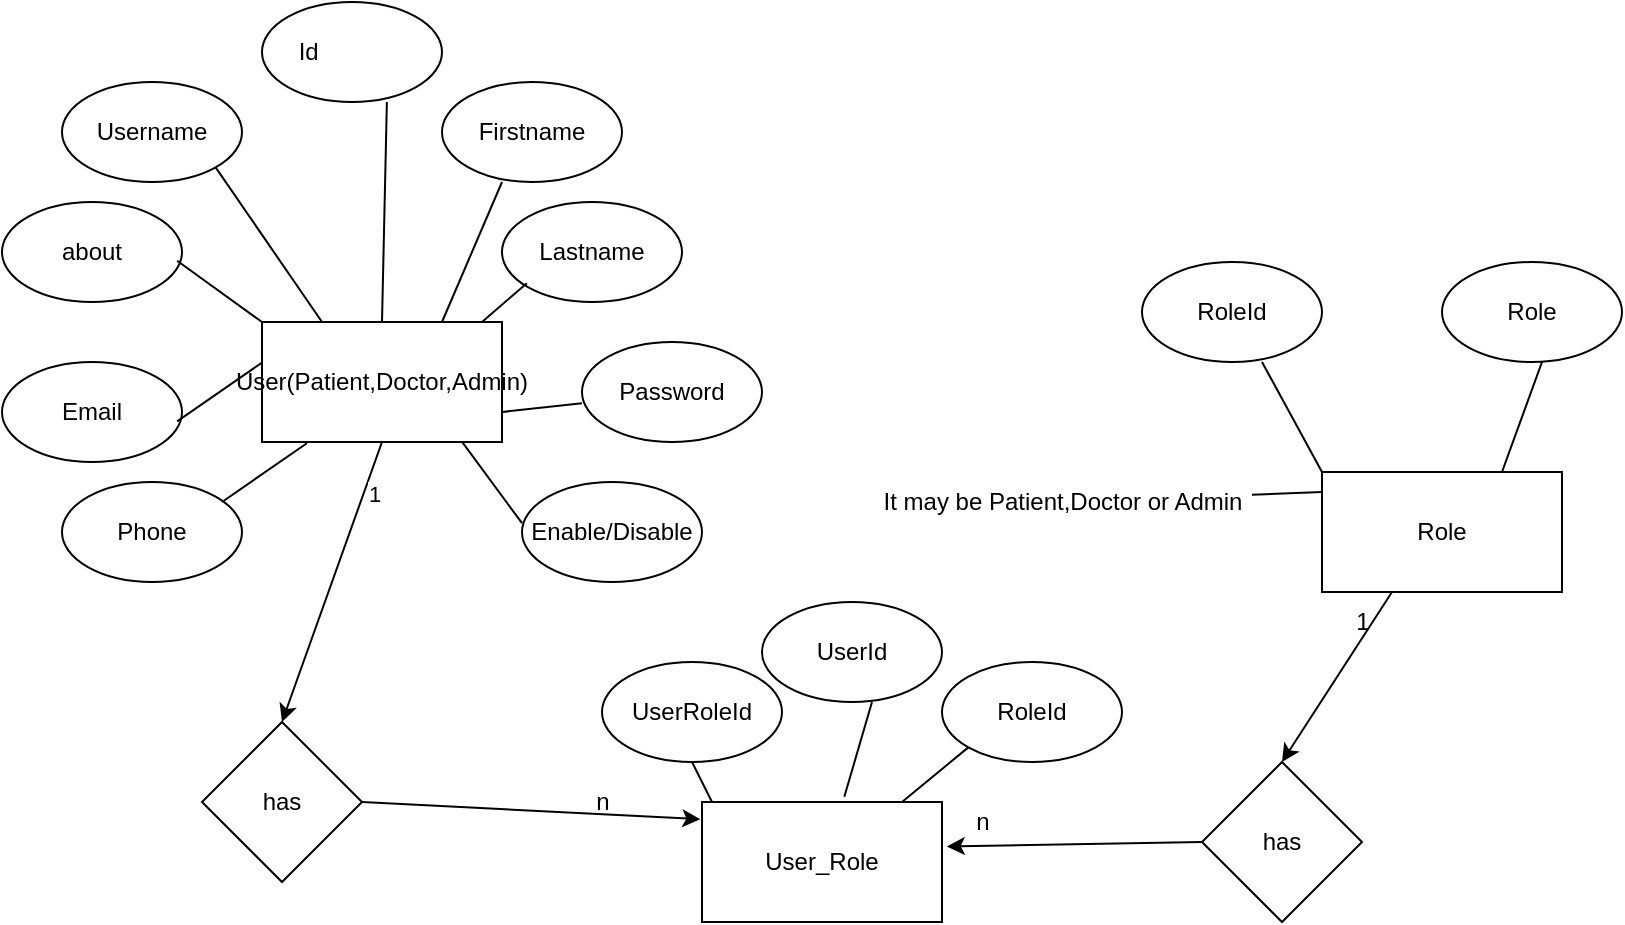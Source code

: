 <mxfile version="17.1.0" type="device"><diagram id="QaRPHgfGVRWJ7fYw5y_X" name="Page-1"><mxGraphModel dx="1888" dy="1679" grid="1" gridSize="10" guides="1" tooltips="1" connect="1" arrows="1" fold="1" page="1" pageScale="1" pageWidth="850" pageHeight="1100" math="0" shadow="0"><root><mxCell id="0"/><mxCell id="1" parent="0"/><mxCell id="-lFOg_TpVlEy9PWDVUpN-1" value="User(Patient,Doctor,Admin)" style="rounded=0;whiteSpace=wrap;html=1;" parent="1" vertex="1"><mxGeometry x="-700" y="-420" width="120" height="60" as="geometry"/></mxCell><mxCell id="kfWsiHYLNVQEBctO5Vd8-1" value="Username" style="ellipse;whiteSpace=wrap;html=1;" parent="1" vertex="1"><mxGeometry x="-800" y="-540" width="90" height="50" as="geometry"/></mxCell><mxCell id="kfWsiHYLNVQEBctO5Vd8-2" value="about" style="ellipse;whiteSpace=wrap;html=1;" parent="1" vertex="1"><mxGeometry x="-830" y="-480" width="90" height="50" as="geometry"/></mxCell><mxCell id="kfWsiHYLNVQEBctO5Vd8-3" value="Lastname" style="ellipse;whiteSpace=wrap;html=1;" parent="1" vertex="1"><mxGeometry x="-580" y="-480" width="90" height="50" as="geometry"/></mxCell><mxCell id="kfWsiHYLNVQEBctO5Vd8-4" value="Id&lt;span style=&quot;white-space: pre&quot;&gt;&#9;&lt;/span&gt;&lt;span style=&quot;white-space: pre&quot;&gt;&#9;&lt;/span&gt;" style="ellipse;whiteSpace=wrap;html=1;" parent="1" vertex="1"><mxGeometry x="-700" y="-580" width="90" height="50" as="geometry"/></mxCell><mxCell id="kfWsiHYLNVQEBctO5Vd8-5" value="Firstname" style="ellipse;whiteSpace=wrap;html=1;" parent="1" vertex="1"><mxGeometry x="-610" y="-540" width="90" height="50" as="geometry"/></mxCell><mxCell id="kfWsiHYLNVQEBctO5Vd8-8" value="Email&lt;span style=&quot;color: rgba(0 , 0 , 0 , 0) ; font-family: monospace ; font-size: 0px&quot;&gt;%3CmxGraphModel%3E%3Croot%3E%3CmxCell%20id%3D%220%22%2F%3E%3CmxCell%20id%3D%221%22%20parent%3D%220%22%2F%3E%3CmxCell%20id%3D%222%22%20value%3D%22%22%20style%3D%22ellipse%3BwhiteSpace%3Dwrap%3Bhtml%3D1%3B%22%20vertex%3D%221%22%20parent%3D%221%22%3E%3CmxGeometry%20x%3D%22-760%22%20y%3D%22-550%22%20width%3D%2290%22%20height%3D%2250%22%20as%3D%22geometry%22%2F%3E%3C%2FmxCell%3E%3C%2Froot%3E%3C%2FmxGraphModel%3E&lt;/span&gt;" style="ellipse;whiteSpace=wrap;html=1;" parent="1" vertex="1"><mxGeometry x="-830" y="-400" width="90" height="50" as="geometry"/></mxCell><mxCell id="kfWsiHYLNVQEBctO5Vd8-9" value="Password" style="ellipse;whiteSpace=wrap;html=1;" parent="1" vertex="1"><mxGeometry x="-540" y="-410" width="90" height="50" as="geometry"/></mxCell><mxCell id="kfWsiHYLNVQEBctO5Vd8-10" value="Phone" style="ellipse;whiteSpace=wrap;html=1;" parent="1" vertex="1"><mxGeometry x="-800" y="-340" width="90" height="50" as="geometry"/></mxCell><mxCell id="kfWsiHYLNVQEBctO5Vd8-11" value="Enable/Disable" style="ellipse;whiteSpace=wrap;html=1;" parent="1" vertex="1"><mxGeometry x="-570" y="-340" width="90" height="50" as="geometry"/></mxCell><mxCell id="kfWsiHYLNVQEBctO5Vd8-12" value="" style="endArrow=none;html=1;rounded=0;entryX=0.187;entryY=1.01;entryDx=0;entryDy=0;entryPerimeter=0;" parent="1" target="-lFOg_TpVlEy9PWDVUpN-1" edge="1"><mxGeometry width="50" height="50" relative="1" as="geometry"><mxPoint x="-720" y="-330" as="sourcePoint"/><mxPoint x="-670" y="-380" as="targetPoint"/></mxGeometry></mxCell><mxCell id="kfWsiHYLNVQEBctO5Vd8-13" value="" style="endArrow=none;html=1;rounded=0;entryX=0;entryY=0;entryDx=0;entryDy=0;" parent="1" target="-lFOg_TpVlEy9PWDVUpN-1" edge="1"><mxGeometry width="50" height="50" relative="1" as="geometry"><mxPoint x="-742.44" y="-450.6" as="sourcePoint"/><mxPoint x="-700" y="-480.0" as="targetPoint"/></mxGeometry></mxCell><mxCell id="kfWsiHYLNVQEBctO5Vd8-14" value="" style="endArrow=none;html=1;rounded=0;entryX=0.187;entryY=1.01;entryDx=0;entryDy=0;entryPerimeter=0;" parent="1" edge="1"><mxGeometry width="50" height="50" relative="1" as="geometry"><mxPoint x="-742.44" y="-370.3" as="sourcePoint"/><mxPoint x="-700" y="-399.7" as="targetPoint"/></mxGeometry></mxCell><mxCell id="kfWsiHYLNVQEBctO5Vd8-15" value="" style="endArrow=none;html=1;rounded=0;entryX=0.25;entryY=0;entryDx=0;entryDy=0;exitX=1;exitY=1;exitDx=0;exitDy=0;" parent="1" source="kfWsiHYLNVQEBctO5Vd8-1" target="-lFOg_TpVlEy9PWDVUpN-1" edge="1"><mxGeometry width="50" height="50" relative="1" as="geometry"><mxPoint x="-730" y="-500" as="sourcePoint"/><mxPoint x="-687.56" y="-519.4" as="targetPoint"/></mxGeometry></mxCell><mxCell id="kfWsiHYLNVQEBctO5Vd8-16" value="" style="endArrow=none;html=1;rounded=0;entryX=0.187;entryY=1.01;entryDx=0;entryDy=0;entryPerimeter=0;" parent="1" edge="1"><mxGeometry width="50" height="50" relative="1" as="geometry"><mxPoint x="-590" y="-420" as="sourcePoint"/><mxPoint x="-567.56" y="-439.4" as="targetPoint"/></mxGeometry></mxCell><mxCell id="kfWsiHYLNVQEBctO5Vd8-17" value="" style="endArrow=none;html=1;rounded=0;entryX=0.187;entryY=1.01;entryDx=0;entryDy=0;entryPerimeter=0;exitX=0.75;exitY=0;exitDx=0;exitDy=0;" parent="1" source="-lFOg_TpVlEy9PWDVUpN-1" edge="1"><mxGeometry width="50" height="50" relative="1" as="geometry"><mxPoint x="-622.44" y="-460.6" as="sourcePoint"/><mxPoint x="-580" y="-490.0" as="targetPoint"/></mxGeometry></mxCell><mxCell id="kfWsiHYLNVQEBctO5Vd8-18" value="" style="endArrow=none;html=1;rounded=0;entryX=0.187;entryY=1.01;entryDx=0;entryDy=0;entryPerimeter=0;exitX=0.5;exitY=0;exitDx=0;exitDy=0;" parent="1" source="-lFOg_TpVlEy9PWDVUpN-1" edge="1"><mxGeometry width="50" height="50" relative="1" as="geometry"><mxPoint x="-650" y="-430" as="sourcePoint"/><mxPoint x="-637.56" y="-530.0" as="targetPoint"/></mxGeometry></mxCell><mxCell id="kfWsiHYLNVQEBctO5Vd8-19" value="" style="endArrow=none;html=1;rounded=0;entryX=0.187;entryY=1.01;entryDx=0;entryDy=0;entryPerimeter=0;exitX=1;exitY=0.75;exitDx=0;exitDy=0;" parent="1" source="-lFOg_TpVlEy9PWDVUpN-1" edge="1"><mxGeometry width="50" height="50" relative="1" as="geometry"><mxPoint x="-582.44" y="-350" as="sourcePoint"/><mxPoint x="-540" y="-379.4" as="targetPoint"/></mxGeometry></mxCell><mxCell id="kfWsiHYLNVQEBctO5Vd8-20" value="" style="endArrow=none;html=1;rounded=0;entryX=0.187;entryY=1.01;entryDx=0;entryDy=0;entryPerimeter=0;exitX=0.833;exitY=0.997;exitDx=0;exitDy=0;exitPerimeter=0;" parent="1" source="-lFOg_TpVlEy9PWDVUpN-1" edge="1"><mxGeometry width="50" height="50" relative="1" as="geometry"><mxPoint x="-612.44" y="-290" as="sourcePoint"/><mxPoint x="-570" y="-319.4" as="targetPoint"/></mxGeometry></mxCell><mxCell id="kfWsiHYLNVQEBctO5Vd8-21" value="User_Role" style="rounded=0;whiteSpace=wrap;html=1;" parent="1" vertex="1"><mxGeometry x="-480" y="-180" width="120" height="60" as="geometry"/></mxCell><mxCell id="kfWsiHYLNVQEBctO5Vd8-22" value="Role" style="rounded=0;whiteSpace=wrap;html=1;" parent="1" vertex="1"><mxGeometry x="-170" y="-345" width="120" height="60" as="geometry"/></mxCell><mxCell id="kfWsiHYLNVQEBctO5Vd8-23" value="has" style="rhombus;whiteSpace=wrap;html=1;" parent="1" vertex="1"><mxGeometry x="-730" y="-220" width="80" height="80" as="geometry"/></mxCell><mxCell id="kfWsiHYLNVQEBctO5Vd8-24" value="has" style="rhombus;whiteSpace=wrap;html=1;" parent="1" vertex="1"><mxGeometry x="-230" y="-200" width="80" height="80" as="geometry"/></mxCell><mxCell id="kfWsiHYLNVQEBctO5Vd8-25" value="" style="endArrow=classic;html=1;rounded=0;entryX=0.5;entryY=0;entryDx=0;entryDy=0;" parent="1" target="kfWsiHYLNVQEBctO5Vd8-24" edge="1"><mxGeometry width="50" height="50" relative="1" as="geometry"><mxPoint x="-135" y="-285" as="sourcePoint"/><mxPoint x="-85" y="-335" as="targetPoint"/></mxGeometry></mxCell><mxCell id="kfWsiHYLNVQEBctO5Vd8-26" value="" style="endArrow=classic;html=1;rounded=0;entryX=0.5;entryY=0;entryDx=0;entryDy=0;" parent="1" target="kfWsiHYLNVQEBctO5Vd8-23" edge="1"><mxGeometry width="50" height="50" relative="1" as="geometry"><mxPoint x="-640" y="-360" as="sourcePoint"/><mxPoint x="-590" y="-410" as="targetPoint"/></mxGeometry></mxCell><mxCell id="kfWsiHYLNVQEBctO5Vd8-42" value="1" style="edgeLabel;html=1;align=center;verticalAlign=middle;resizable=0;points=[];" parent="kfWsiHYLNVQEBctO5Vd8-26" vertex="1" connectable="0"><mxGeometry x="-0.652" y="5" relative="1" as="geometry"><mxPoint as="offset"/></mxGeometry></mxCell><mxCell id="kfWsiHYLNVQEBctO5Vd8-27" value="" style="endArrow=classic;html=1;rounded=0;entryX=-0.007;entryY=0.143;entryDx=0;entryDy=0;entryPerimeter=0;" parent="1" target="kfWsiHYLNVQEBctO5Vd8-21" edge="1"><mxGeometry width="50" height="50" relative="1" as="geometry"><mxPoint x="-650" y="-180" as="sourcePoint"/><mxPoint x="-600" y="-230" as="targetPoint"/></mxGeometry></mxCell><mxCell id="kfWsiHYLNVQEBctO5Vd8-28" value="" style="endArrow=classic;html=1;rounded=0;exitX=0;exitY=0.5;exitDx=0;exitDy=0;entryX=1.02;entryY=0.37;entryDx=0;entryDy=0;entryPerimeter=0;" parent="1" source="kfWsiHYLNVQEBctO5Vd8-24" target="kfWsiHYLNVQEBctO5Vd8-21" edge="1"><mxGeometry width="50" height="50" relative="1" as="geometry"><mxPoint x="-360" y="-160" as="sourcePoint"/><mxPoint x="-350" y="-130" as="targetPoint"/></mxGeometry></mxCell><mxCell id="kfWsiHYLNVQEBctO5Vd8-29" value="UserRoleId" style="ellipse;whiteSpace=wrap;html=1;" parent="1" vertex="1"><mxGeometry x="-530" y="-250" width="90" height="50" as="geometry"/></mxCell><mxCell id="kfWsiHYLNVQEBctO5Vd8-30" value="UserId" style="ellipse;whiteSpace=wrap;html=1;" parent="1" vertex="1"><mxGeometry x="-450" y="-280" width="90" height="50" as="geometry"/></mxCell><mxCell id="kfWsiHYLNVQEBctO5Vd8-31" value="RoleId" style="ellipse;whiteSpace=wrap;html=1;" parent="1" vertex="1"><mxGeometry x="-360" y="-250" width="90" height="50" as="geometry"/></mxCell><mxCell id="kfWsiHYLNVQEBctO5Vd8-32" value="RoleId" style="ellipse;whiteSpace=wrap;html=1;" parent="1" vertex="1"><mxGeometry x="-260" y="-450" width="90" height="50" as="geometry"/></mxCell><mxCell id="kfWsiHYLNVQEBctO5Vd8-33" value="Role" style="ellipse;whiteSpace=wrap;html=1;" parent="1" vertex="1"><mxGeometry x="-110" y="-450" width="90" height="50" as="geometry"/></mxCell><mxCell id="kfWsiHYLNVQEBctO5Vd8-34" value="" style="endArrow=none;html=1;rounded=0;exitX=0.593;exitY=-0.043;exitDx=0;exitDy=0;exitPerimeter=0;" parent="1" source="kfWsiHYLNVQEBctO5Vd8-21" edge="1"><mxGeometry width="50" height="50" relative="1" as="geometry"><mxPoint x="-445" y="-180" as="sourcePoint"/><mxPoint x="-395" y="-230" as="targetPoint"/></mxGeometry></mxCell><mxCell id="kfWsiHYLNVQEBctO5Vd8-36" value="" style="endArrow=none;html=1;rounded=0;entryX=0.5;entryY=1;entryDx=0;entryDy=0;" parent="1" target="kfWsiHYLNVQEBctO5Vd8-29" edge="1"><mxGeometry width="50" height="50" relative="1" as="geometry"><mxPoint x="-475" y="-180" as="sourcePoint"/><mxPoint x="-425" y="-230" as="targetPoint"/></mxGeometry></mxCell><mxCell id="kfWsiHYLNVQEBctO5Vd8-37" value="" style="endArrow=none;html=1;rounded=0;entryX=0;entryY=1;entryDx=0;entryDy=0;" parent="1" target="kfWsiHYLNVQEBctO5Vd8-31" edge="1"><mxGeometry width="50" height="50" relative="1" as="geometry"><mxPoint x="-380" y="-180" as="sourcePoint"/><mxPoint x="-330" y="-230" as="targetPoint"/></mxGeometry></mxCell><mxCell id="kfWsiHYLNVQEBctO5Vd8-38" value="" style="endArrow=none;html=1;rounded=0;exitX=0;exitY=0;exitDx=0;exitDy=0;" parent="1" source="kfWsiHYLNVQEBctO5Vd8-22" edge="1"><mxGeometry width="50" height="50" relative="1" as="geometry"><mxPoint x="-250" y="-350" as="sourcePoint"/><mxPoint x="-200" y="-400" as="targetPoint"/></mxGeometry></mxCell><mxCell id="kfWsiHYLNVQEBctO5Vd8-39" value="" style="endArrow=none;html=1;rounded=0;exitX=0.75;exitY=0;exitDx=0;exitDy=0;" parent="1" source="kfWsiHYLNVQEBctO5Vd8-22" edge="1"><mxGeometry width="50" height="50" relative="1" as="geometry"><mxPoint x="-100" y="-350" as="sourcePoint"/><mxPoint x="-60" y="-400" as="targetPoint"/></mxGeometry></mxCell><mxCell id="kfWsiHYLNVQEBctO5Vd8-40" value="It may be Patient,Doctor or Admin" style="text;html=1;align=center;verticalAlign=middle;resizable=0;points=[];autosize=1;strokeColor=none;fillColor=none;" parent="1" vertex="1"><mxGeometry x="-395" y="-340" width="190" height="20" as="geometry"/></mxCell><mxCell id="kfWsiHYLNVQEBctO5Vd8-41" value="" style="endArrow=none;html=1;rounded=0;" parent="1" source="kfWsiHYLNVQEBctO5Vd8-40" edge="1"><mxGeometry width="50" height="50" relative="1" as="geometry"><mxPoint x="-220" y="-285" as="sourcePoint"/><mxPoint x="-170" y="-335" as="targetPoint"/></mxGeometry></mxCell><mxCell id="kfWsiHYLNVQEBctO5Vd8-43" value="n" style="text;html=1;align=center;verticalAlign=middle;resizable=0;points=[];autosize=1;strokeColor=none;fillColor=none;" parent="1" vertex="1"><mxGeometry x="-540" y="-190" width="20" height="20" as="geometry"/></mxCell><mxCell id="kfWsiHYLNVQEBctO5Vd8-44" value="1" style="text;html=1;align=center;verticalAlign=middle;resizable=0;points=[];autosize=1;strokeColor=none;fillColor=none;" parent="1" vertex="1"><mxGeometry x="-160" y="-280" width="20" height="20" as="geometry"/></mxCell><mxCell id="kfWsiHYLNVQEBctO5Vd8-45" value="n" style="text;html=1;align=center;verticalAlign=middle;resizable=0;points=[];autosize=1;strokeColor=none;fillColor=none;" parent="1" vertex="1"><mxGeometry x="-350" y="-180" width="20" height="20" as="geometry"/></mxCell></root></mxGraphModel></diagram></mxfile>